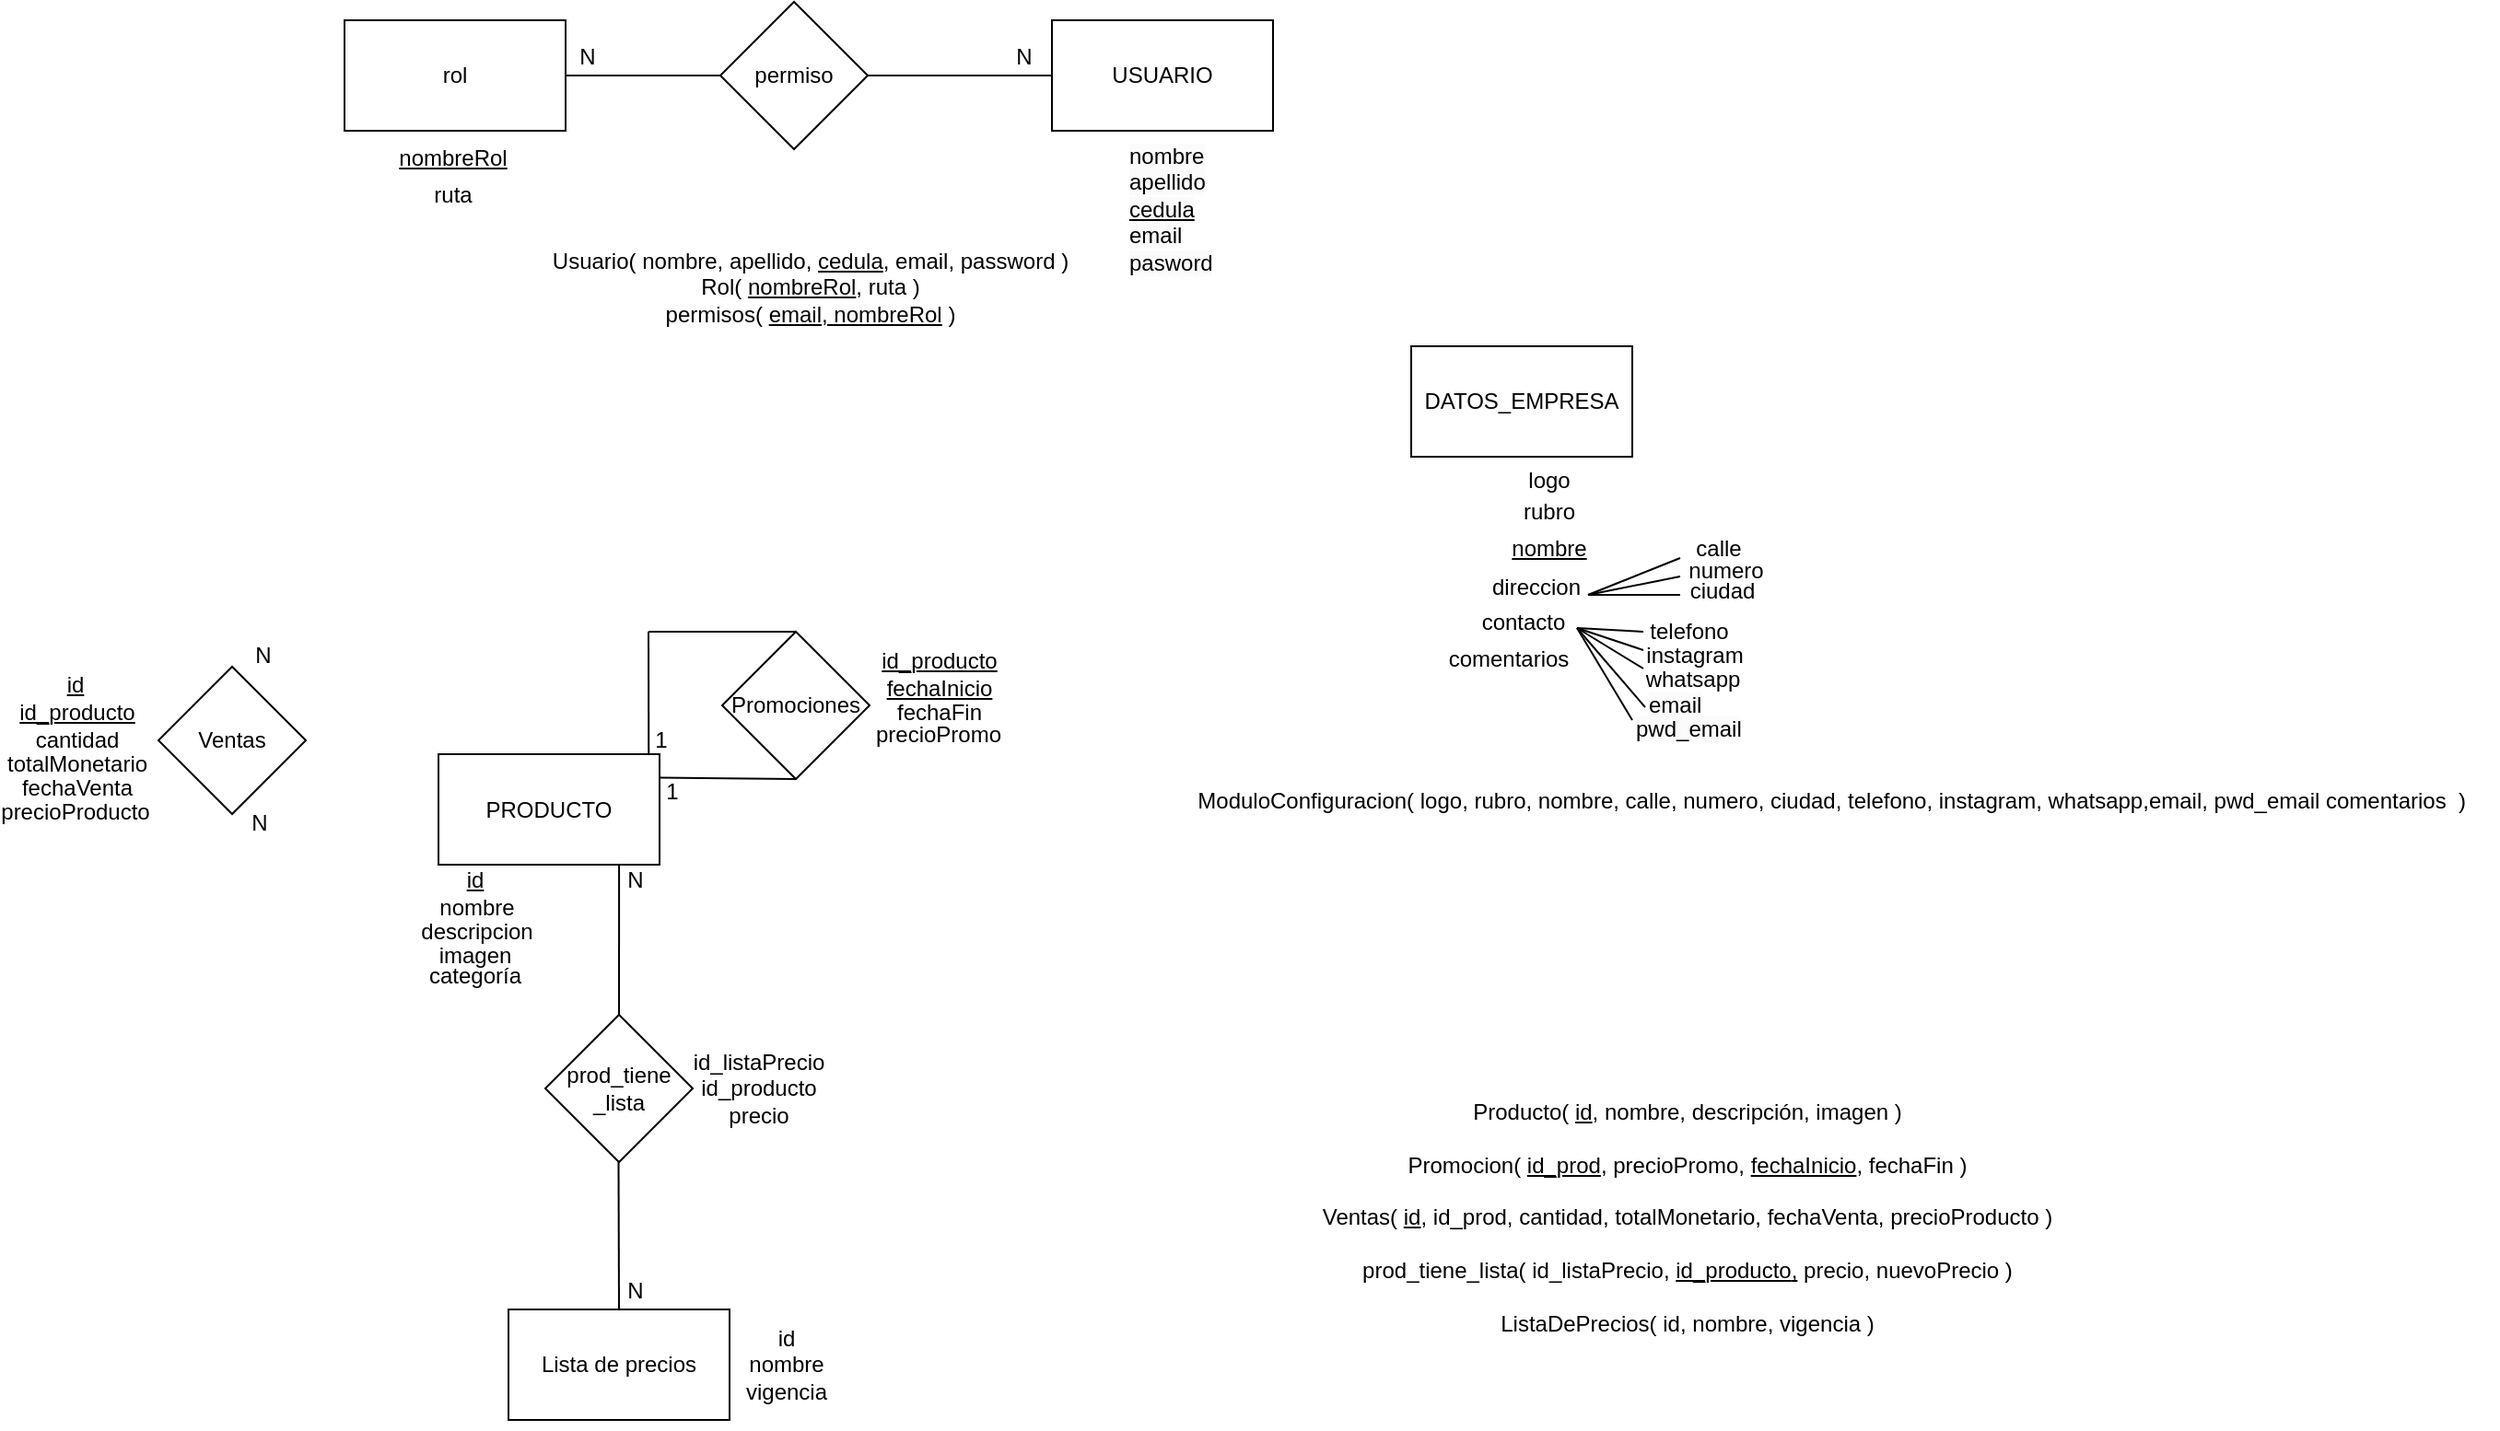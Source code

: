 <mxfile version="21.5.0" type="device">
  <diagram name="Página-1" id="w-D7543SnavFqi8wxpTN">
    <mxGraphModel dx="1765" dy="489" grid="1" gridSize="10" guides="1" tooltips="1" connect="1" arrows="1" fold="1" page="1" pageScale="1" pageWidth="827" pageHeight="1169" math="0" shadow="0">
      <root>
        <mxCell id="0" />
        <mxCell id="1" parent="0" />
        <mxCell id="Z6VxqrmD0JxdP03Q2yg--1" value="USUARIO" style="rounded=0;whiteSpace=wrap;html=1;" parent="1" vertex="1">
          <mxGeometry x="545" y="110" width="120" height="60" as="geometry" />
        </mxCell>
        <mxCell id="Z6VxqrmD0JxdP03Q2yg--35" value="DATOS_EMPRESA" style="rounded=0;whiteSpace=wrap;html=1;" parent="1" vertex="1">
          <mxGeometry x="740" y="287" width="120" height="60" as="geometry" />
        </mxCell>
        <mxCell id="Z6VxqrmD0JxdP03Q2yg--37" value="logo" style="text;html=1;strokeColor=none;fillColor=none;align=center;verticalAlign=middle;whiteSpace=wrap;rounded=0;" parent="1" vertex="1">
          <mxGeometry x="800" y="355" width="30" height="10" as="geometry" />
        </mxCell>
        <mxCell id="Z6VxqrmD0JxdP03Q2yg--41" value="rubro" style="text;html=1;strokeColor=none;fillColor=none;align=center;verticalAlign=middle;whiteSpace=wrap;rounded=0;" parent="1" vertex="1">
          <mxGeometry x="800" y="372" width="30" height="10" as="geometry" />
        </mxCell>
        <mxCell id="Z6VxqrmD0JxdP03Q2yg--42" value="&lt;u&gt;nombre&lt;/u&gt;" style="text;html=1;strokeColor=none;fillColor=none;align=center;verticalAlign=middle;whiteSpace=wrap;rounded=0;" parent="1" vertex="1">
          <mxGeometry x="800" y="392" width="30" height="10" as="geometry" />
        </mxCell>
        <mxCell id="Z6VxqrmD0JxdP03Q2yg--45" value="direccion" style="text;html=1;strokeColor=none;fillColor=none;align=center;verticalAlign=middle;whiteSpace=wrap;rounded=0;" parent="1" vertex="1">
          <mxGeometry x="793" y="413" width="30" height="10" as="geometry" />
        </mxCell>
        <mxCell id="Z6VxqrmD0JxdP03Q2yg--47" value="contacto" style="text;html=1;strokeColor=none;fillColor=none;align=center;verticalAlign=middle;whiteSpace=wrap;rounded=0;" parent="1" vertex="1">
          <mxGeometry x="786" y="432" width="30" height="10" as="geometry" />
        </mxCell>
        <mxCell id="Z6VxqrmD0JxdP03Q2yg--50" value="comentarios" style="text;html=1;strokeColor=none;fillColor=none;align=center;verticalAlign=middle;whiteSpace=wrap;rounded=0;" parent="1" vertex="1">
          <mxGeometry x="778" y="452" width="30" height="10" as="geometry" />
        </mxCell>
        <mxCell id="Z6VxqrmD0JxdP03Q2yg--52" value="" style="endArrow=none;html=1;rounded=0;" parent="1" edge="1">
          <mxGeometry width="50" height="50" relative="1" as="geometry">
            <mxPoint x="886" y="402" as="sourcePoint" />
            <mxPoint x="836" y="422" as="targetPoint" />
          </mxGeometry>
        </mxCell>
        <mxCell id="Z6VxqrmD0JxdP03Q2yg--53" value="calle" style="text;html=1;strokeColor=none;fillColor=none;align=center;verticalAlign=middle;whiteSpace=wrap;rounded=0;" parent="1" vertex="1">
          <mxGeometry x="892" y="397" width="30" as="geometry" />
        </mxCell>
        <mxCell id="Z6VxqrmD0JxdP03Q2yg--54" value="" style="endArrow=none;html=1;rounded=0;" parent="1" edge="1">
          <mxGeometry width="50" height="50" relative="1" as="geometry">
            <mxPoint x="886" y="412" as="sourcePoint" />
            <mxPoint x="836" y="422" as="targetPoint" />
          </mxGeometry>
        </mxCell>
        <mxCell id="Z6VxqrmD0JxdP03Q2yg--55" value="numero" style="text;html=1;strokeColor=none;fillColor=none;align=center;verticalAlign=middle;whiteSpace=wrap;rounded=0;" parent="1" vertex="1">
          <mxGeometry x="896" y="408" width="30" height="1" as="geometry" />
        </mxCell>
        <mxCell id="Z6VxqrmD0JxdP03Q2yg--56" value="ciudad" style="text;html=1;strokeColor=none;fillColor=none;align=center;verticalAlign=middle;whiteSpace=wrap;rounded=0;" parent="1" vertex="1">
          <mxGeometry x="894" y="415" width="30" height="10" as="geometry" />
        </mxCell>
        <mxCell id="Z6VxqrmD0JxdP03Q2yg--57" value="" style="endArrow=none;html=1;rounded=0;" parent="1" edge="1">
          <mxGeometry width="50" height="50" relative="1" as="geometry">
            <mxPoint x="886" y="422" as="sourcePoint" />
            <mxPoint x="836" y="422" as="targetPoint" />
          </mxGeometry>
        </mxCell>
        <mxCell id="Z6VxqrmD0JxdP03Q2yg--59" value="" style="endArrow=none;html=1;rounded=0;" parent="1" edge="1">
          <mxGeometry width="50" height="50" relative="1" as="geometry">
            <mxPoint x="866" y="462" as="sourcePoint" />
            <mxPoint x="830" y="440" as="targetPoint" />
          </mxGeometry>
        </mxCell>
        <mxCell id="Z6VxqrmD0JxdP03Q2yg--60" value="whatsapp" style="text;html=1;strokeColor=none;fillColor=none;align=center;verticalAlign=middle;whiteSpace=wrap;rounded=0;" parent="1" vertex="1">
          <mxGeometry x="878" y="468" width="30" as="geometry" />
        </mxCell>
        <mxCell id="Z6VxqrmD0JxdP03Q2yg--61" value="" style="endArrow=none;html=1;rounded=0;" parent="1" edge="1">
          <mxGeometry width="50" height="50" relative="1" as="geometry">
            <mxPoint x="866" y="452" as="sourcePoint" />
            <mxPoint x="830" y="440" as="targetPoint" />
          </mxGeometry>
        </mxCell>
        <mxCell id="Z6VxqrmD0JxdP03Q2yg--62" value="instagram" style="text;html=1;strokeColor=none;fillColor=none;align=center;verticalAlign=middle;whiteSpace=wrap;rounded=0;" parent="1" vertex="1">
          <mxGeometry x="879" y="455" width="30" as="geometry" />
        </mxCell>
        <mxCell id="Z6VxqrmD0JxdP03Q2yg--63" value="" style="endArrow=none;html=1;rounded=0;" parent="1" edge="1">
          <mxGeometry width="50" height="50" relative="1" as="geometry">
            <mxPoint x="866" y="442" as="sourcePoint" />
            <mxPoint x="830" y="440" as="targetPoint" />
          </mxGeometry>
        </mxCell>
        <mxCell id="Z6VxqrmD0JxdP03Q2yg--65" value="telefono" style="text;html=1;strokeColor=none;fillColor=none;align=center;verticalAlign=middle;whiteSpace=wrap;rounded=0;" parent="1" vertex="1">
          <mxGeometry x="876" y="442" width="30" as="geometry" />
        </mxCell>
        <mxCell id="Z6VxqrmD0JxdP03Q2yg--66" value="PRODUCTO" style="rounded=0;whiteSpace=wrap;html=1;" parent="1" vertex="1">
          <mxGeometry x="212" y="508.5" width="120" height="60" as="geometry" />
        </mxCell>
        <mxCell id="Z6VxqrmD0JxdP03Q2yg--68" value="nombre" style="text;html=1;strokeColor=none;fillColor=none;align=center;verticalAlign=middle;whiteSpace=wrap;rounded=0;" parent="1" vertex="1">
          <mxGeometry x="218" y="586.5" width="30" height="10" as="geometry" />
        </mxCell>
        <mxCell id="Z6VxqrmD0JxdP03Q2yg--69" value="descripcion" style="text;html=1;strokeColor=none;fillColor=none;align=center;verticalAlign=middle;whiteSpace=wrap;rounded=0;" parent="1" vertex="1">
          <mxGeometry x="218" y="605" width="30" as="geometry" />
        </mxCell>
        <mxCell id="Z6VxqrmD0JxdP03Q2yg--70" value="&lt;u&gt;id&lt;/u&gt;" style="text;html=1;strokeColor=none;fillColor=none;align=center;verticalAlign=middle;whiteSpace=wrap;rounded=0;" parent="1" vertex="1">
          <mxGeometry x="217" y="571.5" width="30" height="10" as="geometry" />
        </mxCell>
        <mxCell id="Z6VxqrmD0JxdP03Q2yg--151" value="" style="endArrow=none;html=1;rounded=0;entryX=0.5;entryY=1;entryDx=0;entryDy=0;exitX=1.002;exitY=0.212;exitDx=0;exitDy=0;exitPerimeter=0;" parent="1" source="Z6VxqrmD0JxdP03Q2yg--66" target="3QqV6nQteRf9r-d5pb0j-9" edge="1">
          <mxGeometry width="50" height="50" relative="1" as="geometry">
            <mxPoint x="360" y="522" as="sourcePoint" />
            <mxPoint x="456" y="523" as="targetPoint" />
          </mxGeometry>
        </mxCell>
        <mxCell id="IJCVIoUeo3aQp6AyCBGp-1" value="rol" style="rounded=0;whiteSpace=wrap;html=1;" parent="1" vertex="1">
          <mxGeometry x="161" y="110" width="120" height="60" as="geometry" />
        </mxCell>
        <mxCell id="IJCVIoUeo3aQp6AyCBGp-8" value="permiso" style="rhombus;whiteSpace=wrap;html=1;" parent="1" vertex="1">
          <mxGeometry x="365" y="100" width="80" height="80" as="geometry" />
        </mxCell>
        <mxCell id="IJCVIoUeo3aQp6AyCBGp-9" value="" style="endArrow=none;html=1;rounded=0;entryX=0;entryY=0.5;entryDx=0;entryDy=0;exitX=1;exitY=0.5;exitDx=0;exitDy=0;" parent="1" source="IJCVIoUeo3aQp6AyCBGp-1" target="IJCVIoUeo3aQp6AyCBGp-8" edge="1">
          <mxGeometry width="50" height="50" relative="1" as="geometry">
            <mxPoint x="481" y="10" as="sourcePoint" />
            <mxPoint x="531" y="-40" as="targetPoint" />
          </mxGeometry>
        </mxCell>
        <mxCell id="IJCVIoUeo3aQp6AyCBGp-10" value="" style="endArrow=none;html=1;rounded=0;exitX=1;exitY=0.5;exitDx=0;exitDy=0;entryX=0;entryY=0.5;entryDx=0;entryDy=0;" parent="1" source="IJCVIoUeo3aQp6AyCBGp-8" target="Z6VxqrmD0JxdP03Q2yg--1" edge="1">
          <mxGeometry width="50" height="50" relative="1" as="geometry">
            <mxPoint x="291" y="120" as="sourcePoint" />
            <mxPoint x="541" y="110" as="targetPoint" />
          </mxGeometry>
        </mxCell>
        <mxCell id="IJCVIoUeo3aQp6AyCBGp-35" value="N" style="text;html=1;strokeColor=none;fillColor=none;align=center;verticalAlign=middle;whiteSpace=wrap;rounded=0;" parent="1" vertex="1">
          <mxGeometry x="278" y="120" width="30" height="20" as="geometry" />
        </mxCell>
        <mxCell id="IJCVIoUeo3aQp6AyCBGp-36" value="N" style="text;html=1;strokeColor=none;fillColor=none;align=center;verticalAlign=middle;whiteSpace=wrap;rounded=0;" parent="1" vertex="1">
          <mxGeometry x="515" y="120" width="30" height="20" as="geometry" />
        </mxCell>
        <mxCell id="6iFIoIZRLq_LgVImzGVW-20" value="imagen" style="text;html=1;strokeColor=none;fillColor=none;align=center;verticalAlign=middle;whiteSpace=wrap;rounded=0;" parent="1" vertex="1">
          <mxGeometry x="217" y="613" width="30" height="10" as="geometry" />
        </mxCell>
        <mxCell id="3QqV6nQteRf9r-d5pb0j-2" value="" style="endArrow=none;html=1;rounded=0;exitX=0.951;exitY=-0.001;exitDx=0;exitDy=0;exitPerimeter=0;" parent="1" source="Z6VxqrmD0JxdP03Q2yg--66" edge="1">
          <mxGeometry width="50" height="50" relative="1" as="geometry">
            <mxPoint x="326" y="508.38" as="sourcePoint" />
            <mxPoint x="326" y="442" as="targetPoint" />
          </mxGeometry>
        </mxCell>
        <mxCell id="3QqV6nQteRf9r-d5pb0j-6" value="" style="endArrow=none;html=1;rounded=0;entryX=0.5;entryY=0;entryDx=0;entryDy=0;" parent="1" target="3QqV6nQteRf9r-d5pb0j-9" edge="1">
          <mxGeometry width="50" height="50" relative="1" as="geometry">
            <mxPoint x="326" y="442" as="sourcePoint" />
            <mxPoint x="496" y="442" as="targetPoint" />
          </mxGeometry>
        </mxCell>
        <mxCell id="3QqV6nQteRf9r-d5pb0j-9" value="Promociones" style="rhombus;whiteSpace=wrap;html=1;" parent="1" vertex="1">
          <mxGeometry x="366" y="442" width="80" height="80" as="geometry" />
        </mxCell>
        <mxCell id="t-AmKVCSMW4pwi2c8t3q-1" value="&lt;u style=&quot;&quot;&gt;fechaInicio&lt;/u&gt;" style="text;html=1;strokeColor=none;fillColor=none;align=center;verticalAlign=middle;whiteSpace=wrap;rounded=0;" parent="1" vertex="1">
          <mxGeometry x="468.5" y="468" width="30" height="10" as="geometry" />
        </mxCell>
        <mxCell id="t-AmKVCSMW4pwi2c8t3q-2" value="fechaFin" style="text;html=1;strokeColor=none;fillColor=none;align=center;verticalAlign=middle;whiteSpace=wrap;rounded=0;" parent="1" vertex="1">
          <mxGeometry x="468.5" y="486" width="30" as="geometry" />
        </mxCell>
        <mxCell id="t-AmKVCSMW4pwi2c8t3q-3" value="&lt;u&gt;id_producto&lt;/u&gt;" style="text;html=1;strokeColor=none;fillColor=none;align=center;verticalAlign=middle;whiteSpace=wrap;rounded=0;" parent="1" vertex="1">
          <mxGeometry x="468.5" y="453" width="30" height="10" as="geometry" />
        </mxCell>
        <mxCell id="t-AmKVCSMW4pwi2c8t3q-12" value="precioPromo" style="text;html=1;strokeColor=none;fillColor=none;align=center;verticalAlign=middle;whiteSpace=wrap;rounded=0;" parent="1" vertex="1">
          <mxGeometry x="469.5" y="498" width="26.5" as="geometry" />
        </mxCell>
        <mxCell id="t-AmKVCSMW4pwi2c8t3q-14" value="Producto(&amp;nbsp;&lt;u&gt;id&lt;/u&gt;, nombre, descripción,&amp;nbsp;imagen )&lt;br&gt;&lt;br&gt;Promocion(&amp;nbsp;&lt;u&gt;id_prod&lt;/u&gt;,&amp;nbsp;precioPromo,&amp;nbsp;&lt;u&gt;fechaInicio&lt;/u&gt;, fechaFin )&lt;br&gt;&lt;br&gt;Ventas(&amp;nbsp;&lt;u&gt;id&lt;/u&gt;, id_prod, cantidad, totalMonetario, fechaVenta, precioProducto )&lt;br&gt;&lt;br&gt;prod_tiene_lista( id_listaPrecio,&amp;nbsp;&lt;u&gt;id_producto&lt;/u&gt;&lt;u&gt;,&lt;/u&gt;&amp;nbsp;precio, nuevoPrecio )&lt;br&gt;&lt;br&gt;ListaDePrecios( id, nombre, vigencia )" style="text;html=1;strokeColor=none;fillColor=none;align=center;verticalAlign=middle;whiteSpace=wrap;rounded=0;" parent="1" vertex="1">
          <mxGeometry x="550" y="675" width="680" height="170" as="geometry" />
        </mxCell>
        <mxCell id="t-AmKVCSMW4pwi2c8t3q-18" value="Ventas" style="rhombus;whiteSpace=wrap;html=1;" parent="1" vertex="1">
          <mxGeometry x="60" y="461" width="80" height="80" as="geometry" />
        </mxCell>
        <mxCell id="t-AmKVCSMW4pwi2c8t3q-22" value="cantidad" style="text;html=1;strokeColor=none;fillColor=none;align=center;verticalAlign=middle;whiteSpace=wrap;rounded=0;" parent="1" vertex="1">
          <mxGeometry x="1" y="496" width="30" height="10" as="geometry" />
        </mxCell>
        <mxCell id="t-AmKVCSMW4pwi2c8t3q-23" value="totalMonetario" style="text;html=1;strokeColor=none;fillColor=none;align=center;verticalAlign=middle;whiteSpace=wrap;rounded=0;" parent="1" vertex="1">
          <mxGeometry x="1" y="514" width="30" as="geometry" />
        </mxCell>
        <mxCell id="t-AmKVCSMW4pwi2c8t3q-24" value="&lt;u&gt;id_producto&lt;/u&gt;" style="text;html=1;strokeColor=none;fillColor=none;align=center;verticalAlign=middle;whiteSpace=wrap;rounded=0;" parent="1" vertex="1">
          <mxGeometry x="1" y="481" width="30" height="10" as="geometry" />
        </mxCell>
        <mxCell id="t-AmKVCSMW4pwi2c8t3q-26" value="&lt;u&gt;id&lt;/u&gt;" style="text;html=1;strokeColor=none;fillColor=none;align=center;verticalAlign=middle;whiteSpace=wrap;rounded=0;" parent="1" vertex="1">
          <mxGeometry y="466" width="30" height="10" as="geometry" />
        </mxCell>
        <mxCell id="t-AmKVCSMW4pwi2c8t3q-38" value="&lt;u&gt;nombreRol&lt;/u&gt;" style="text;html=1;strokeColor=none;fillColor=none;align=center;verticalAlign=middle;whiteSpace=wrap;rounded=0;" parent="1" vertex="1">
          <mxGeometry x="205" y="180" width="30" height="10" as="geometry" />
        </mxCell>
        <mxCell id="t-AmKVCSMW4pwi2c8t3q-43" value="ruta" style="text;html=1;strokeColor=none;fillColor=none;align=center;verticalAlign=middle;whiteSpace=wrap;rounded=0;" parent="1" vertex="1">
          <mxGeometry x="205" y="200" width="30" height="10" as="geometry" />
        </mxCell>
        <mxCell id="6If1bNclowg0XeCQonEO-1" value="fechaVenta" style="text;html=1;strokeColor=none;fillColor=none;align=center;verticalAlign=middle;whiteSpace=wrap;rounded=0;" parent="1" vertex="1">
          <mxGeometry x="1" y="526.5" width="30" as="geometry" />
        </mxCell>
        <mxCell id="6If1bNclowg0XeCQonEO-5" value="1" style="text;html=1;strokeColor=none;fillColor=none;align=center;verticalAlign=middle;whiteSpace=wrap;rounded=0;" parent="1" vertex="1">
          <mxGeometry x="326" y="496" width="14" height="10" as="geometry" />
        </mxCell>
        <mxCell id="6If1bNclowg0XeCQonEO-6" value="1" style="text;html=1;strokeColor=none;fillColor=none;align=center;verticalAlign=middle;whiteSpace=wrap;rounded=0;" parent="1" vertex="1">
          <mxGeometry x="332" y="524" width="14" height="10" as="geometry" />
        </mxCell>
        <mxCell id="6If1bNclowg0XeCQonEO-9" value="N" style="text;html=1;strokeColor=none;fillColor=none;align=center;verticalAlign=middle;whiteSpace=wrap;rounded=0;" parent="1" vertex="1">
          <mxGeometry x="110" y="450" width="14" height="10" as="geometry" />
        </mxCell>
        <mxCell id="6If1bNclowg0XeCQonEO-10" value="N" style="text;html=1;strokeColor=none;fillColor=none;align=center;verticalAlign=middle;whiteSpace=wrap;rounded=0;" parent="1" vertex="1">
          <mxGeometry x="108" y="541.26" width="14" height="8.74" as="geometry" />
        </mxCell>
        <mxCell id="0SlODfqwKaxbPGW9Lzxd-5" value="Lista de precios" style="rounded=0;whiteSpace=wrap;html=1;" parent="1" vertex="1">
          <mxGeometry x="250" y="810" width="120" height="60" as="geometry" />
        </mxCell>
        <mxCell id="0SlODfqwKaxbPGW9Lzxd-6" value="id&lt;br&gt;nombre&lt;br&gt;vigencia" style="text;html=1;strokeColor=none;fillColor=none;align=center;verticalAlign=middle;whiteSpace=wrap;rounded=0;" parent="1" vertex="1">
          <mxGeometry x="370" y="805" width="62" height="70" as="geometry" />
        </mxCell>
        <mxCell id="0SlODfqwKaxbPGW9Lzxd-9" value="" style="rhombus;whiteSpace=wrap;html=1;" parent="1" vertex="1">
          <mxGeometry x="270" y="650" width="80" height="80" as="geometry" />
        </mxCell>
        <mxCell id="0SlODfqwKaxbPGW9Lzxd-11" value="prod_tiene&lt;br&gt;_lista" style="text;html=1;strokeColor=none;fillColor=none;align=center;verticalAlign=middle;whiteSpace=wrap;rounded=0;" parent="1" vertex="1">
          <mxGeometry x="280" y="675" width="60" height="30" as="geometry" />
        </mxCell>
        <mxCell id="0SlODfqwKaxbPGW9Lzxd-14" value="id_listaPrecio&lt;br&gt;id_producto&lt;br&gt;precio" style="text;html=1;strokeColor=none;fillColor=none;align=center;verticalAlign=middle;whiteSpace=wrap;rounded=0;" parent="1" vertex="1">
          <mxGeometry x="335" y="657.5" width="102" height="65" as="geometry" />
        </mxCell>
        <mxCell id="0SlODfqwKaxbPGW9Lzxd-15" value="" style="endArrow=none;html=1;rounded=0;exitX=0.817;exitY=0.993;exitDx=0;exitDy=0;exitPerimeter=0;" parent="1" source="Z6VxqrmD0JxdP03Q2yg--66" edge="1">
          <mxGeometry width="50" height="50" relative="1" as="geometry">
            <mxPoint x="310" y="570" as="sourcePoint" />
            <mxPoint x="310" y="650" as="targetPoint" />
          </mxGeometry>
        </mxCell>
        <mxCell id="0SlODfqwKaxbPGW9Lzxd-16" value="" style="endArrow=none;html=1;rounded=0;exitX=0.817;exitY=0.993;exitDx=0;exitDy=0;exitPerimeter=0;" parent="1" edge="1">
          <mxGeometry width="50" height="50" relative="1" as="geometry">
            <mxPoint x="309.74" y="730" as="sourcePoint" />
            <mxPoint x="310" y="810" as="targetPoint" />
          </mxGeometry>
        </mxCell>
        <mxCell id="0SlODfqwKaxbPGW9Lzxd-18" value="precioProducto" style="text;html=1;strokeColor=none;fillColor=none;align=center;verticalAlign=middle;whiteSpace=wrap;rounded=0;" parent="1" vertex="1">
          <mxGeometry y="535.26" width="30" height="10" as="geometry" />
        </mxCell>
        <mxCell id="0SlODfqwKaxbPGW9Lzxd-21" value="ModuloConfiguracion( logo, rubro, nombre, calle, numero, ciudad, telefono, instagram, whatsapp,email, pwd_email comentarios&amp;nbsp; )&amp;nbsp;" style="text;html=1;strokeColor=none;fillColor=none;align=center;verticalAlign=middle;whiteSpace=wrap;rounded=0;" parent="1" vertex="1">
          <mxGeometry x="610" y="519.26" width="720" height="30" as="geometry" />
        </mxCell>
        <mxCell id="0SlODfqwKaxbPGW9Lzxd-22" value="Usuario( nombre, apellido, &lt;u&gt;cedula&lt;/u&gt;,&amp;nbsp;email, password )&lt;br&gt;Rol( &lt;u&gt;nombreRol&lt;/u&gt;, ruta )&lt;br&gt;permisos( &lt;u&gt;email, nombreRol&lt;/u&gt; )" style="text;html=1;strokeColor=none;fillColor=none;align=center;verticalAlign=middle;whiteSpace=wrap;rounded=0;" parent="1" vertex="1">
          <mxGeometry x="266" y="230" width="296" height="50" as="geometry" />
        </mxCell>
        <mxCell id="uXiKo003nCShmTZhEfQM-2" value="N" style="text;html=1;strokeColor=none;fillColor=none;align=center;verticalAlign=middle;whiteSpace=wrap;rounded=0;" parent="1" vertex="1">
          <mxGeometry x="312" y="571.5" width="14" height="10" as="geometry" />
        </mxCell>
        <mxCell id="uXiKo003nCShmTZhEfQM-3" value="N" style="text;html=1;strokeColor=none;fillColor=none;align=center;verticalAlign=middle;whiteSpace=wrap;rounded=0;" parent="1" vertex="1">
          <mxGeometry x="312" y="795" width="14" height="10" as="geometry" />
        </mxCell>
        <mxCell id="Ek76J6MnaW7abjpeao-0-1" value="categoría" style="text;html=1;strokeColor=none;fillColor=none;align=center;verticalAlign=middle;whiteSpace=wrap;rounded=0;" parent="1" vertex="1">
          <mxGeometry x="217" y="624" width="30" height="10" as="geometry" />
        </mxCell>
        <mxCell id="2qO4oraolgaejqv9IZn5-1" value="&lt;span style=&quot;color: rgb(0, 0, 0); font-family: Helvetica; font-size: 12px; font-style: normal; font-variant-ligatures: normal; font-variant-caps: normal; font-weight: 400; letter-spacing: normal; orphans: 2; text-align: center; text-indent: 0px; text-transform: none; widows: 2; word-spacing: 0px; -webkit-text-stroke-width: 0px; background-color: rgb(251, 251, 251); text-decoration-thickness: initial; text-decoration-style: initial; text-decoration-color: initial; float: none; display: inline !important;&quot;&gt;nombre&lt;br&gt;apellido&lt;br&gt;&lt;u&gt;cedula&lt;/u&gt;&lt;br&gt;email&lt;br&gt;pasword&lt;br&gt;&lt;/span&gt;" style="text;whiteSpace=wrap;html=1;" parent="1" vertex="1">
          <mxGeometry x="585" y="170" width="80" height="80" as="geometry" />
        </mxCell>
        <mxCell id="2qO4oraolgaejqv9IZn5-4" value="&lt;span style=&quot;color: rgb(0, 0, 0); font-family: Helvetica; font-size: 12px; font-style: normal; font-variant-ligatures: normal; font-variant-caps: normal; font-weight: 400; letter-spacing: normal; orphans: 2; text-align: center; text-indent: 0px; text-transform: none; widows: 2; word-spacing: 0px; -webkit-text-stroke-width: 0px; background-color: rgb(251, 251, 251); text-decoration-thickness: initial; text-decoration-style: initial; text-decoration-color: initial; float: none; display: inline !important;&quot;&gt;email&lt;/span&gt;" style="text;whiteSpace=wrap;html=1;" parent="1" vertex="1">
          <mxGeometry x="867" y="468" width="80" height="40" as="geometry" />
        </mxCell>
        <mxCell id="2qO4oraolgaejqv9IZn5-5" value="" style="endArrow=none;html=1;rounded=0;" parent="1" edge="1">
          <mxGeometry width="50" height="50" relative="1" as="geometry">
            <mxPoint x="867" y="483" as="sourcePoint" />
            <mxPoint x="830" y="440" as="targetPoint" />
          </mxGeometry>
        </mxCell>
        <mxCell id="2qO4oraolgaejqv9IZn5-6" value="" style="endArrow=none;html=1;rounded=0;" parent="1" edge="1">
          <mxGeometry width="50" height="50" relative="1" as="geometry">
            <mxPoint x="860" y="490" as="sourcePoint" />
            <mxPoint x="830" y="440" as="targetPoint" />
          </mxGeometry>
        </mxCell>
        <mxCell id="2qO4oraolgaejqv9IZn5-7" value="&lt;span style=&quot;color: rgb(0, 0, 0); font-family: Helvetica; font-size: 12px; font-style: normal; font-variant-ligatures: normal; font-variant-caps: normal; font-weight: 400; letter-spacing: normal; orphans: 2; text-align: center; text-indent: 0px; text-transform: none; widows: 2; word-spacing: 0px; -webkit-text-stroke-width: 0px; background-color: rgb(251, 251, 251); text-decoration-thickness: initial; text-decoration-style: initial; text-decoration-color: initial; float: none; display: inline !important;&quot;&gt;pwd_email&lt;/span&gt;" style="text;whiteSpace=wrap;html=1;" parent="1" vertex="1">
          <mxGeometry x="860" y="481" width="80" height="40" as="geometry" />
        </mxCell>
      </root>
    </mxGraphModel>
  </diagram>
</mxfile>
